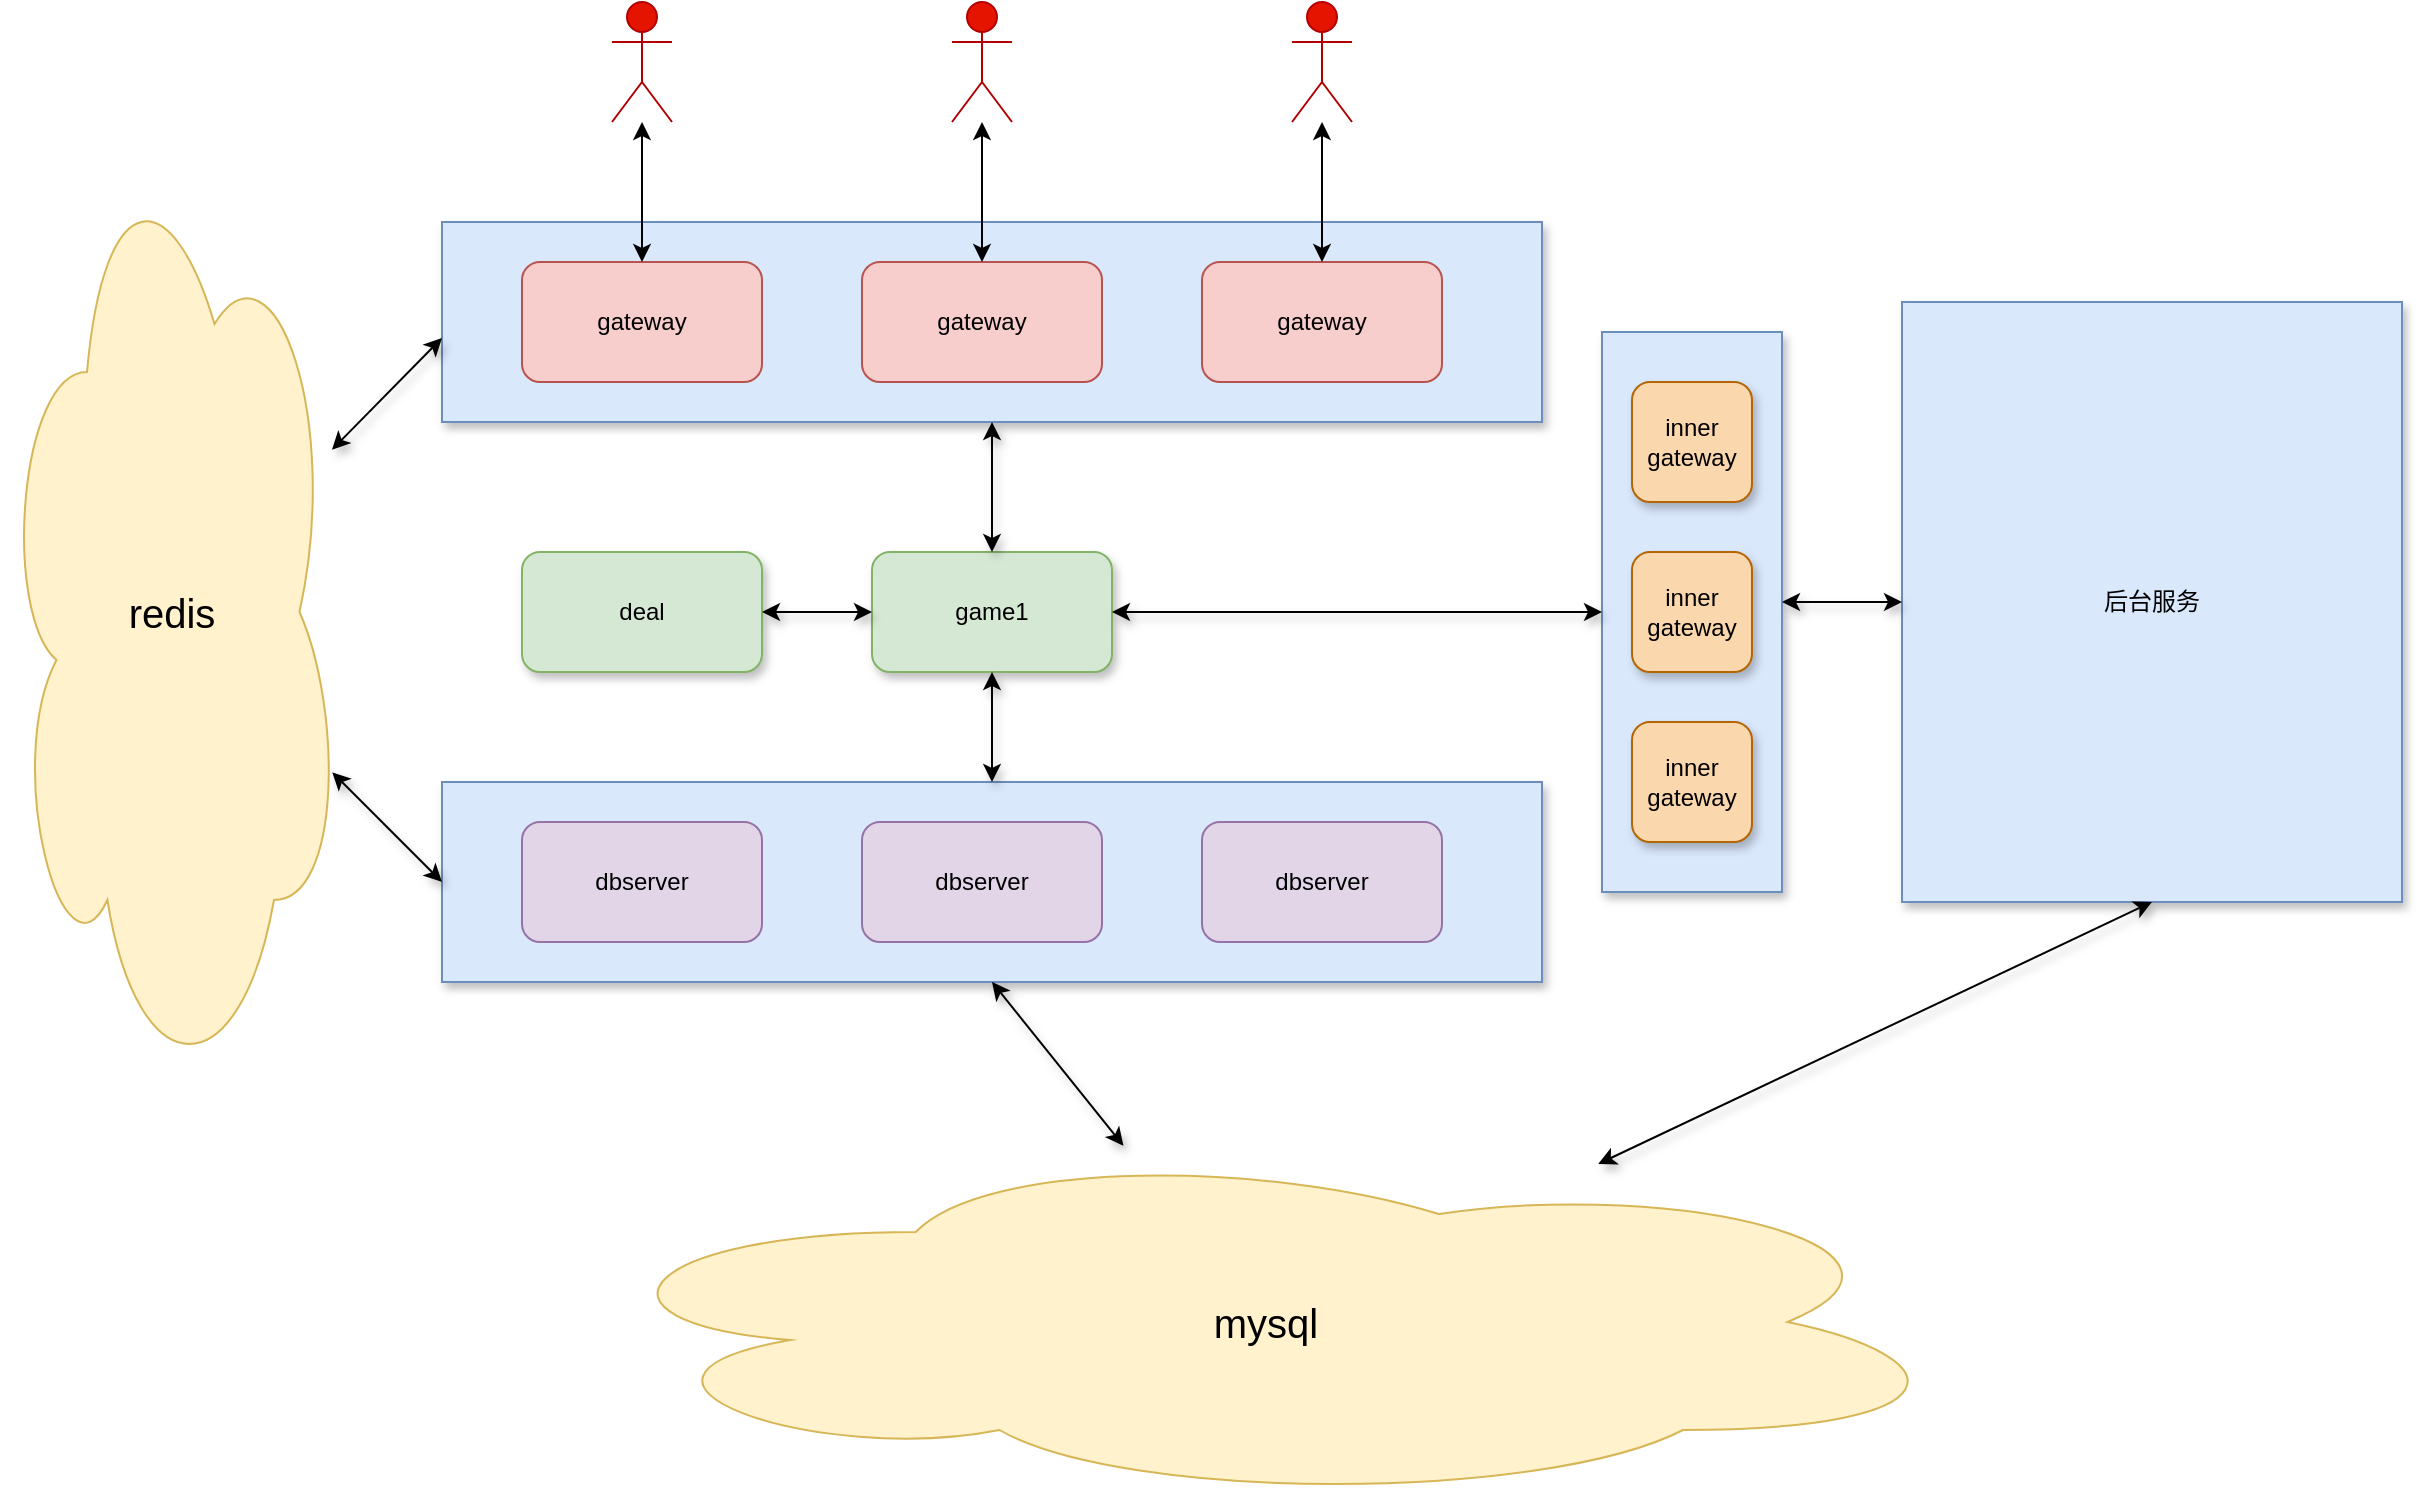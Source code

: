 <mxfile version="20.5.3" type="github">
  <diagram id="prtHgNgQTEPvFCAcTncT" name="Page-1">
    <mxGraphModel dx="1426" dy="793" grid="1" gridSize="10" guides="1" tooltips="1" connect="1" arrows="1" fold="1" page="1" pageScale="1" pageWidth="827" pageHeight="1169" math="0" shadow="0">
      <root>
        <mxCell id="0" />
        <mxCell id="1" parent="0" />
        <mxCell id="FtD8D7uAUO3DL7H2U_zv-48" value="" style="rounded=0;whiteSpace=wrap;html=1;shadow=1;fillColor=#dae8fc;strokeColor=#6c8ebf;" vertex="1" parent="1">
          <mxGeometry x="220" y="440" width="550" height="100" as="geometry" />
        </mxCell>
        <mxCell id="FtD8D7uAUO3DL7H2U_zv-46" value="" style="rounded=0;whiteSpace=wrap;html=1;shadow=1;fillColor=#dae8fc;strokeColor=#6c8ebf;" vertex="1" parent="1">
          <mxGeometry x="220" y="160" width="550" height="100" as="geometry" />
        </mxCell>
        <mxCell id="FtD8D7uAUO3DL7H2U_zv-1" value="gateway" style="rounded=1;whiteSpace=wrap;html=1;fillColor=#f8cecc;strokeColor=#b85450;" vertex="1" parent="1">
          <mxGeometry x="260" y="180" width="120" height="60" as="geometry" />
        </mxCell>
        <mxCell id="FtD8D7uAUO3DL7H2U_zv-2" value="Actor" style="shape=umlActor;verticalLabelPosition=bottom;verticalAlign=top;html=1;outlineConnect=0;fillColor=#e51400;fontColor=#ffffff;strokeColor=#B20000;" vertex="1" parent="1">
          <mxGeometry x="305" y="50" width="30" height="60" as="geometry" />
        </mxCell>
        <mxCell id="FtD8D7uAUO3DL7H2U_zv-5" value="" style="endArrow=classic;startArrow=classic;html=1;rounded=0;" edge="1" parent="1" source="FtD8D7uAUO3DL7H2U_zv-1" target="FtD8D7uAUO3DL7H2U_zv-2">
          <mxGeometry width="50" height="50" relative="1" as="geometry">
            <mxPoint x="320" y="199.289" as="sourcePoint" />
            <mxPoint x="320" y="149.289" as="targetPoint" />
          </mxGeometry>
        </mxCell>
        <mxCell id="FtD8D7uAUO3DL7H2U_zv-7" value="gateway" style="rounded=1;whiteSpace=wrap;html=1;fillColor=#f8cecc;strokeColor=#b85450;" vertex="1" parent="1">
          <mxGeometry x="430" y="180" width="120" height="60" as="geometry" />
        </mxCell>
        <mxCell id="FtD8D7uAUO3DL7H2U_zv-8" value="Actor" style="shape=umlActor;verticalLabelPosition=bottom;verticalAlign=top;html=1;outlineConnect=0;fillColor=#e51400;fontColor=#ffffff;strokeColor=#B20000;" vertex="1" parent="1">
          <mxGeometry x="475" y="50" width="30" height="60" as="geometry" />
        </mxCell>
        <mxCell id="FtD8D7uAUO3DL7H2U_zv-9" value="" style="endArrow=classic;startArrow=classic;html=1;rounded=0;" edge="1" parent="1" source="FtD8D7uAUO3DL7H2U_zv-7" target="FtD8D7uAUO3DL7H2U_zv-8">
          <mxGeometry width="50" height="50" relative="1" as="geometry">
            <mxPoint x="490" y="199.289" as="sourcePoint" />
            <mxPoint x="490" y="149.289" as="targetPoint" />
          </mxGeometry>
        </mxCell>
        <mxCell id="FtD8D7uAUO3DL7H2U_zv-10" value="gateway" style="rounded=1;whiteSpace=wrap;html=1;fillColor=#f8cecc;strokeColor=#b85450;" vertex="1" parent="1">
          <mxGeometry x="600" y="180" width="120" height="60" as="geometry" />
        </mxCell>
        <mxCell id="FtD8D7uAUO3DL7H2U_zv-11" value="Actor" style="shape=umlActor;verticalLabelPosition=bottom;verticalAlign=top;html=1;outlineConnect=0;fillColor=#e51400;fontColor=#ffffff;strokeColor=#B20000;" vertex="1" parent="1">
          <mxGeometry x="645" y="50" width="30" height="60" as="geometry" />
        </mxCell>
        <mxCell id="FtD8D7uAUO3DL7H2U_zv-12" value="" style="endArrow=classic;startArrow=classic;html=1;rounded=0;" edge="1" parent="1" source="FtD8D7uAUO3DL7H2U_zv-10" target="FtD8D7uAUO3DL7H2U_zv-11">
          <mxGeometry width="50" height="50" relative="1" as="geometry">
            <mxPoint x="660" y="199.289" as="sourcePoint" />
            <mxPoint x="660" y="149.289" as="targetPoint" />
          </mxGeometry>
        </mxCell>
        <mxCell id="FtD8D7uAUO3DL7H2U_zv-13" value="game1" style="rounded=1;whiteSpace=wrap;html=1;fillColor=#d5e8d4;strokeColor=#82b366;shadow=1;" vertex="1" parent="1">
          <mxGeometry x="435" y="325" width="120" height="60" as="geometry" />
        </mxCell>
        <mxCell id="FtD8D7uAUO3DL7H2U_zv-19" value="dbserver" style="rounded=1;whiteSpace=wrap;html=1;fillColor=#e1d5e7;strokeColor=#9673a6;" vertex="1" parent="1">
          <mxGeometry x="600" y="460" width="120" height="60" as="geometry" />
        </mxCell>
        <mxCell id="FtD8D7uAUO3DL7H2U_zv-20" value="deal" style="rounded=1;whiteSpace=wrap;html=1;fillColor=#d5e8d4;strokeColor=#82b366;shadow=1;" vertex="1" parent="1">
          <mxGeometry x="260" y="325" width="120" height="60" as="geometry" />
        </mxCell>
        <mxCell id="FtD8D7uAUO3DL7H2U_zv-21" value="" style="endArrow=classic;startArrow=classic;html=1;rounded=0;shadow=1;entryX=0;entryY=0.5;entryDx=0;entryDy=0;" edge="1" parent="1" source="FtD8D7uAUO3DL7H2U_zv-20" target="FtD8D7uAUO3DL7H2U_zv-13">
          <mxGeometry width="50" height="50" relative="1" as="geometry">
            <mxPoint x="440" y="410" as="sourcePoint" />
            <mxPoint x="510.711" y="360" as="targetPoint" />
          </mxGeometry>
        </mxCell>
        <mxCell id="FtD8D7uAUO3DL7H2U_zv-22" value="dbserver" style="rounded=1;whiteSpace=wrap;html=1;fillColor=#e1d5e7;strokeColor=#9673a6;" vertex="1" parent="1">
          <mxGeometry x="430" y="460" width="120" height="60" as="geometry" />
        </mxCell>
        <mxCell id="FtD8D7uAUO3DL7H2U_zv-23" value="dbserver" style="rounded=1;whiteSpace=wrap;html=1;fillColor=#e1d5e7;strokeColor=#9673a6;" vertex="1" parent="1">
          <mxGeometry x="260" y="460" width="120" height="60" as="geometry" />
        </mxCell>
        <mxCell id="FtD8D7uAUO3DL7H2U_zv-27" value="&lt;font style=&quot;font-size: 20px;&quot;&gt;mysql&lt;/font&gt;" style="ellipse;shape=cloud;whiteSpace=wrap;html=1;fillColor=#fff2cc;strokeColor=#d6b656;" vertex="1" parent="1">
          <mxGeometry x="282.5" y="620" width="697.5" height="180" as="geometry" />
        </mxCell>
        <mxCell id="FtD8D7uAUO3DL7H2U_zv-34" value="后台服务" style="rounded=0;whiteSpace=wrap;html=1;shadow=1;fillColor=#dae8fc;strokeColor=#6c8ebf;" vertex="1" parent="1">
          <mxGeometry x="950" y="200" width="250" height="300" as="geometry" />
        </mxCell>
        <mxCell id="FtD8D7uAUO3DL7H2U_zv-37" value="" style="rounded=0;whiteSpace=wrap;html=1;shadow=1;fillColor=#dae8fc;strokeColor=#6c8ebf;" vertex="1" parent="1">
          <mxGeometry x="800" y="215" width="90" height="280" as="geometry" />
        </mxCell>
        <mxCell id="FtD8D7uAUO3DL7H2U_zv-39" value="inner&lt;br&gt;gateway" style="rounded=1;whiteSpace=wrap;html=1;shadow=1;fillColor=#fad7ac;strokeColor=#b46504;" vertex="1" parent="1">
          <mxGeometry x="815" y="240" width="60" height="60" as="geometry" />
        </mxCell>
        <mxCell id="FtD8D7uAUO3DL7H2U_zv-40" value="inner&lt;br&gt;gateway" style="rounded=1;whiteSpace=wrap;html=1;shadow=1;fillColor=#fad7ac;strokeColor=#b46504;" vertex="1" parent="1">
          <mxGeometry x="815" y="325" width="60" height="60" as="geometry" />
        </mxCell>
        <mxCell id="FtD8D7uAUO3DL7H2U_zv-41" value="inner&lt;br&gt;gateway" style="rounded=1;whiteSpace=wrap;html=1;shadow=1;fillColor=#fad7ac;strokeColor=#b46504;" vertex="1" parent="1">
          <mxGeometry x="815" y="410" width="60" height="60" as="geometry" />
        </mxCell>
        <mxCell id="FtD8D7uAUO3DL7H2U_zv-44" value="" style="endArrow=classic;startArrow=classic;html=1;rounded=0;shadow=1;exitX=1;exitY=0.5;exitDx=0;exitDy=0;entryX=0;entryY=0.5;entryDx=0;entryDy=0;" edge="1" parent="1" source="FtD8D7uAUO3DL7H2U_zv-13" target="FtD8D7uAUO3DL7H2U_zv-37">
          <mxGeometry width="50" height="50" relative="1" as="geometry">
            <mxPoint x="640" y="400" as="sourcePoint" />
            <mxPoint x="690" y="350" as="targetPoint" />
          </mxGeometry>
        </mxCell>
        <mxCell id="FtD8D7uAUO3DL7H2U_zv-47" value="" style="endArrow=classic;startArrow=classic;html=1;rounded=0;shadow=1;entryX=0.5;entryY=1;entryDx=0;entryDy=0;exitX=0.5;exitY=0;exitDx=0;exitDy=0;edgeStyle=orthogonalEdgeStyle;" edge="1" parent="1" source="FtD8D7uAUO3DL7H2U_zv-13" target="FtD8D7uAUO3DL7H2U_zv-46">
          <mxGeometry width="50" height="50" relative="1" as="geometry">
            <mxPoint x="310" y="330" as="sourcePoint" />
            <mxPoint x="360" y="280" as="targetPoint" />
          </mxGeometry>
        </mxCell>
        <mxCell id="FtD8D7uAUO3DL7H2U_zv-49" value="" style="endArrow=classic;startArrow=classic;html=1;rounded=0;shadow=1;exitX=0.5;exitY=0;exitDx=0;exitDy=0;edgeStyle=orthogonalEdgeStyle;entryX=0.5;entryY=1;entryDx=0;entryDy=0;" edge="1" parent="1" source="FtD8D7uAUO3DL7H2U_zv-48" target="FtD8D7uAUO3DL7H2U_zv-13">
          <mxGeometry width="50" height="50" relative="1" as="geometry">
            <mxPoint x="570" y="440" as="sourcePoint" />
            <mxPoint x="490" y="400" as="targetPoint" />
          </mxGeometry>
        </mxCell>
        <mxCell id="FtD8D7uAUO3DL7H2U_zv-51" value="&lt;font style=&quot;font-size: 20px;&quot;&gt;redis&lt;br&gt;&lt;/font&gt;" style="ellipse;shape=cloud;whiteSpace=wrap;html=1;fillColor=#fff2cc;strokeColor=#d6b656;" vertex="1" parent="1">
          <mxGeometry y="115" width="170" height="480" as="geometry" />
        </mxCell>
        <mxCell id="FtD8D7uAUO3DL7H2U_zv-52" value="" style="endArrow=classic;startArrow=classic;html=1;rounded=0;shadow=1;fontSize=20;entryX=0;entryY=0.58;entryDx=0;entryDy=0;entryPerimeter=0;" edge="1" parent="1" source="FtD8D7uAUO3DL7H2U_zv-51" target="FtD8D7uAUO3DL7H2U_zv-46">
          <mxGeometry width="50" height="50" relative="1" as="geometry">
            <mxPoint x="110" y="405" as="sourcePoint" />
            <mxPoint x="180.711" y="355" as="targetPoint" />
          </mxGeometry>
        </mxCell>
        <mxCell id="FtD8D7uAUO3DL7H2U_zv-53" value="" style="endArrow=classic;startArrow=classic;html=1;rounded=0;shadow=1;fontSize=20;entryX=0;entryY=0.5;entryDx=0;entryDy=0;" edge="1" parent="1" source="FtD8D7uAUO3DL7H2U_zv-51" target="FtD8D7uAUO3DL7H2U_zv-48">
          <mxGeometry width="50" height="50" relative="1" as="geometry">
            <mxPoint x="110" y="405" as="sourcePoint" />
            <mxPoint x="180.711" y="355" as="targetPoint" />
          </mxGeometry>
        </mxCell>
        <mxCell id="FtD8D7uAUO3DL7H2U_zv-54" value="" style="endArrow=classic;startArrow=classic;html=1;rounded=0;shadow=1;fontSize=20;entryX=0.5;entryY=1;entryDx=0;entryDy=0;" edge="1" parent="1" source="FtD8D7uAUO3DL7H2U_zv-27" target="FtD8D7uAUO3DL7H2U_zv-48">
          <mxGeometry width="50" height="50" relative="1" as="geometry">
            <mxPoint x="507.5" y="629.289" as="sourcePoint" />
            <mxPoint x="507.5" y="579.289" as="targetPoint" />
          </mxGeometry>
        </mxCell>
        <mxCell id="FtD8D7uAUO3DL7H2U_zv-56" value="" style="endArrow=classic;startArrow=classic;html=1;rounded=0;shadow=1;fontSize=20;" edge="1" parent="1" source="FtD8D7uAUO3DL7H2U_zv-34">
          <mxGeometry width="50" height="50" relative="1" as="geometry">
            <mxPoint x="879.289" y="400" as="sourcePoint" />
            <mxPoint x="890" y="350" as="targetPoint" />
          </mxGeometry>
        </mxCell>
        <mxCell id="FtD8D7uAUO3DL7H2U_zv-57" value="" style="endArrow=classic;startArrow=classic;html=1;rounded=0;shadow=1;fontSize=20;entryX=0.5;entryY=1;entryDx=0;entryDy=0;" edge="1" parent="1" source="FtD8D7uAUO3DL7H2U_zv-27" target="FtD8D7uAUO3DL7H2U_zv-34">
          <mxGeometry width="50" height="50" relative="1" as="geometry">
            <mxPoint x="631.25" y="639.289" as="sourcePoint" />
            <mxPoint x="631.25" y="589.289" as="targetPoint" />
          </mxGeometry>
        </mxCell>
      </root>
    </mxGraphModel>
  </diagram>
</mxfile>
